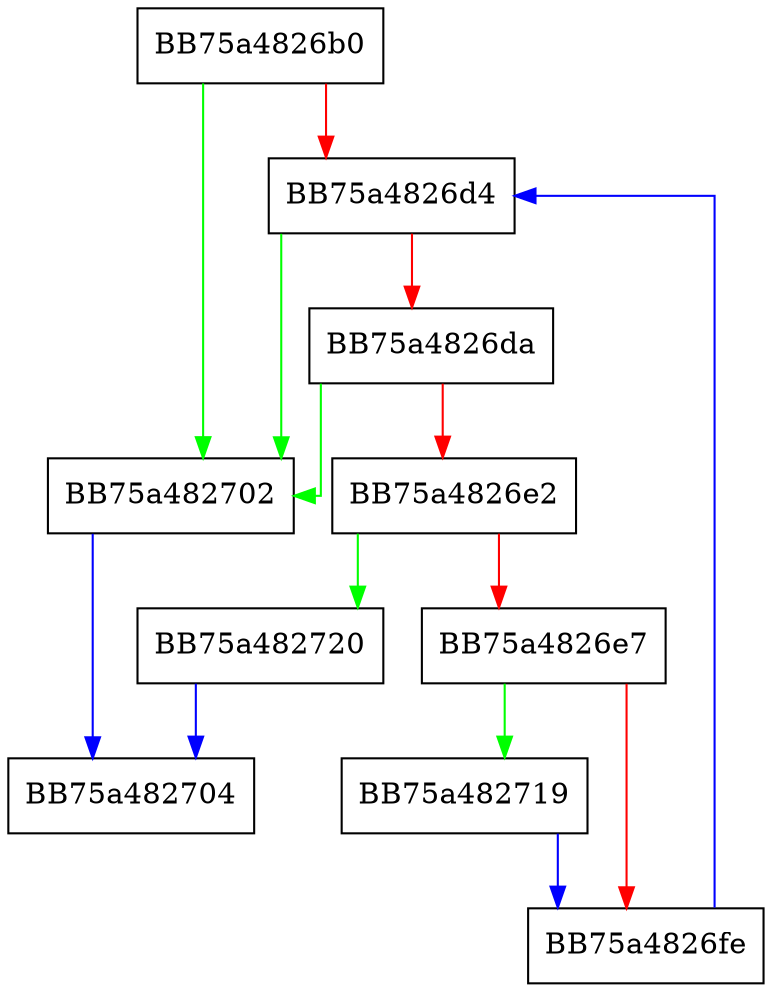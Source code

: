 digraph isAncestor {
  node [shape="box"];
  graph [splines=ortho];
  BB75a4826b0 -> BB75a482702 [color="green"];
  BB75a4826b0 -> BB75a4826d4 [color="red"];
  BB75a4826d4 -> BB75a482702 [color="green"];
  BB75a4826d4 -> BB75a4826da [color="red"];
  BB75a4826da -> BB75a482702 [color="green"];
  BB75a4826da -> BB75a4826e2 [color="red"];
  BB75a4826e2 -> BB75a482720 [color="green"];
  BB75a4826e2 -> BB75a4826e7 [color="red"];
  BB75a4826e7 -> BB75a482719 [color="green"];
  BB75a4826e7 -> BB75a4826fe [color="red"];
  BB75a4826fe -> BB75a4826d4 [color="blue"];
  BB75a482702 -> BB75a482704 [color="blue"];
  BB75a482719 -> BB75a4826fe [color="blue"];
  BB75a482720 -> BB75a482704 [color="blue"];
}